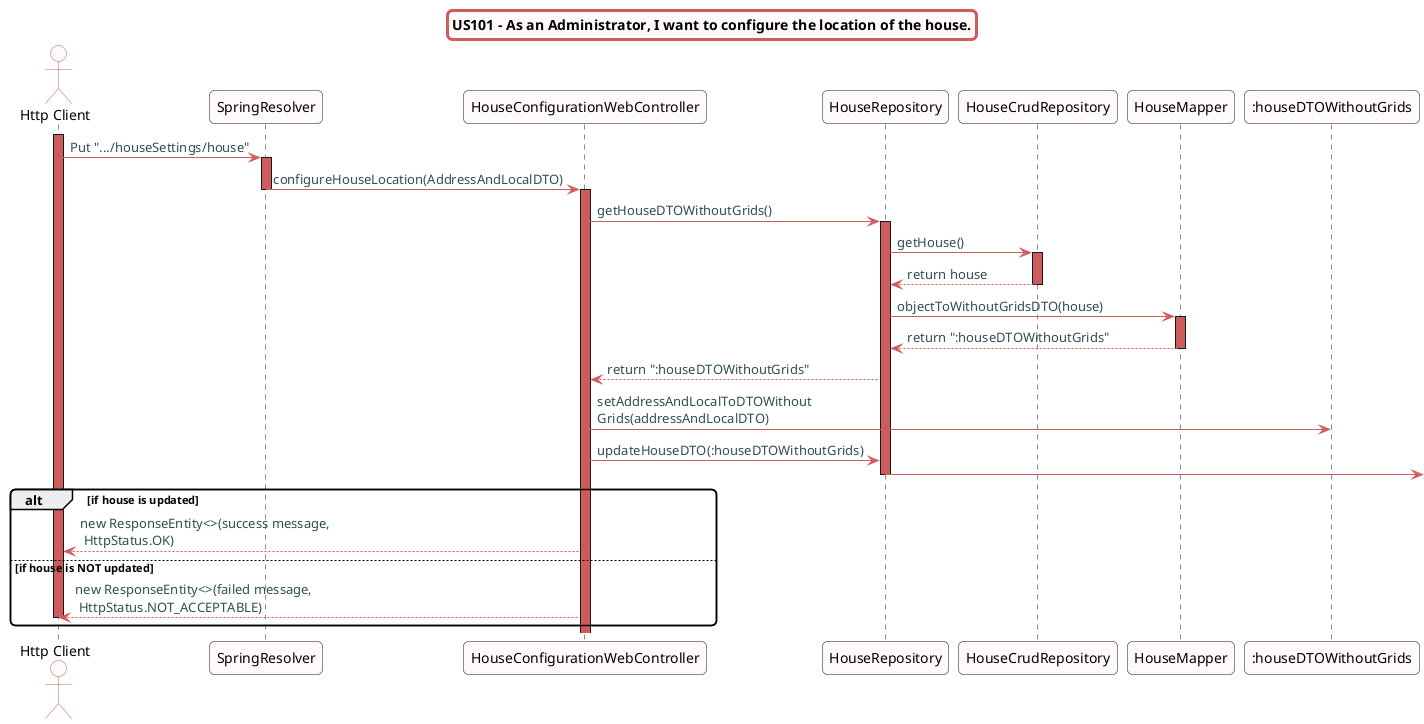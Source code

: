 @startuml

skinparam titleBorderRoundCorner 10
skinparam titleBorderThickness 3
skinparam titleBorderColor indianred
skinparam titleBackgroundColor snow
skinparam FontName quicksand

skinparam actor {
  BorderColor indianred
  backgroundColor Snow
  }

skinparam sequence {
  LifeLineBackgroundColor indianred
  ParticipantBackgroundColor snow
}

skinparam roundcorner 10

skinparam component {
  arrowThickness 1
  ArrowFontName Verdana
  ArrowColor indianred
  ArrowFontColor darkslategrey
}

title US101 - As an Administrator, I want to configure the location of the house.

actor "Http Client"
activate "Http Client"
"Http Client" -> "SpringResolver":  Put ".../houseSettings/house"
activate "SpringResolver"
"SpringResolver" -> "HouseConfigurationWebController": configureHouseLocation(AddressAndLocalDTO)
deactivate "SpringResolver"
activate "HouseConfigurationWebController"
"HouseConfigurationWebController" -> "HouseRepository": getHouseDTOWithoutGrids()
activate "HouseRepository"
"HouseRepository" -> "HouseCrudRepository": getHouse()
activate "HouseCrudRepository"
"HouseCrudRepository" --> "HouseRepository": return house
deactivate "HouseCrudRepository"
"HouseRepository" -> "HouseMapper": objectToWithoutGridsDTO(house)
activate "HouseMapper"
"HouseMapper" --> "HouseRepository": return ":houseDTOWithoutGrids"
deactivate "HouseMapper"
"HouseRepository" --> "HouseConfigurationWebController": return ":houseDTOWithoutGrids"
"HouseConfigurationWebController" -> ":houseDTOWithoutGrids":setAddressAndLocalToDTOWithout\nGrids(addressAndLocalDTO)
"HouseConfigurationWebController" -> "HouseRepository": updateHouseDTO(:houseDTOWithoutGrids)
"HouseRepository" ->
deactivate "HouseRepository"
alt if house is updated
"HouseConfigurationWebController" --> "Http Client": new ResponseEntity<>(success message,\n HttpStatus.OK)
else if house is NOT updated
"HouseConfigurationWebController" --> "Http Client": new ResponseEntity<>(failed message,\n HttpStatus.NOT_ACCEPTABLE)

deactivate "Http Client"
end

@enduml
